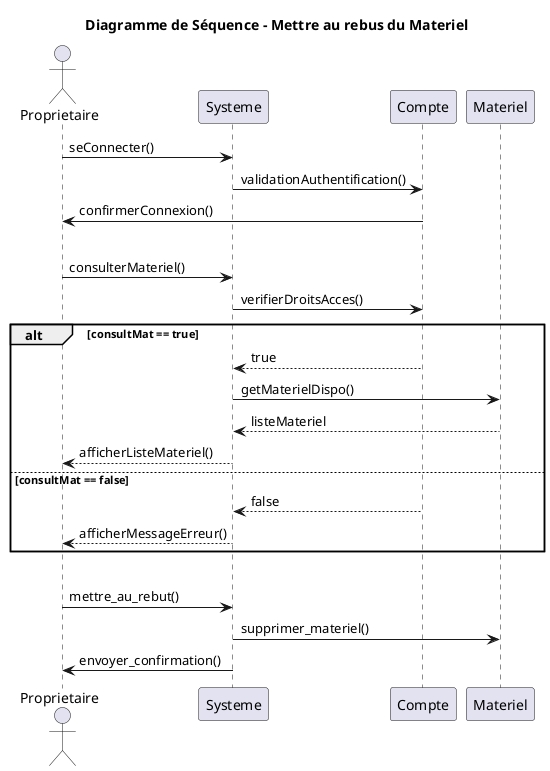 @startuml
title Diagramme de Séquence - Mettre au rebus du Materiel
actor Proprietaire
participant Systeme
participant Compte
participant Materiel

'Connexion à un compte'
Proprietaire -> Systeme: seConnecter()
Systeme -> Compte: validationAuthentification()
Compte -> Proprietaire: confirmerConnexion()



'Séparation'
|||


'Proprietaire consulte le matériel'
Proprietaire -> Systeme : consulterMateriel()
Systeme -> Compte : verifierDroitsAcces()
alt consultMat == true
    Compte --> Systeme : true
    Systeme -> Materiel : getMaterielDispo()
    Materiel --> Systeme : listeMateriel
    Systeme --> Proprietaire : afficherListeMateriel()
else consultMat == false
    Compte --> Systeme : false
    Systeme --> Proprietaire : afficherMessageErreur()
end

'Séparation'
|||

'Propriétaire met au rebus un materiel'
Proprietaire -> Systeme : mettre_au_rebut()
Systeme -> Materiel : supprimer_materiel()
Systeme -> Proprietaire : envoyer_confirmation()

@enduml